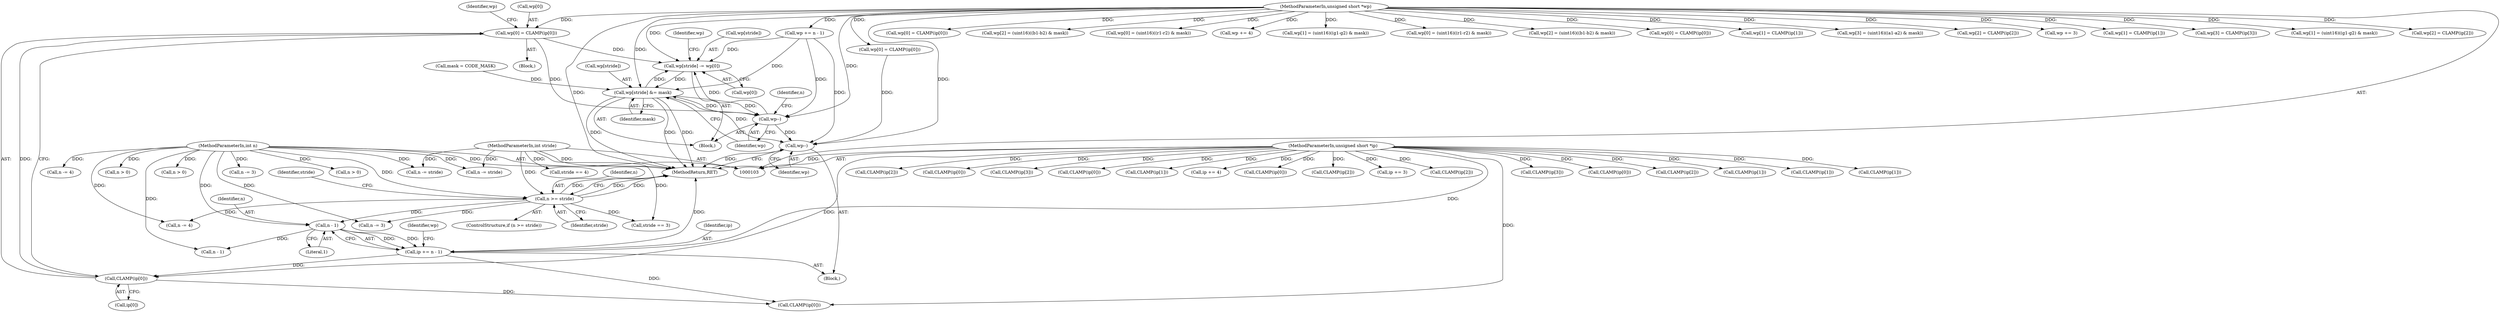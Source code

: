 digraph "1_libtiff_83a4b92815ea04969d494416eaae3d4c6b338e4a#diff-c8b4b355f9b5c06d585b23138e1c185f@del" {
"1000405" [label="(Call,wp[0] = CLAMP(ip[0]))"];
"1000409" [label="(Call,CLAMP(ip[0]))"];
"1000385" [label="(Call,ip += n - 1)"];
"1000387" [label="(Call,n - 1)"];
"1000124" [label="(Call,n >= stride)"];
"1000105" [label="(MethodParameterIn,int n)"];
"1000106" [label="(MethodParameterIn,int stride)"];
"1000104" [label="(MethodParameterIn,unsigned short *ip)"];
"1000107" [label="(MethodParameterIn,unsigned short *wp)"];
"1000413" [label="(Call,wp[stride] -= wp[0])"];
"1000420" [label="(Call,wp[stride] &= mask)"];
"1000425" [label="(Call,wp--)"];
"1000440" [label="(Call,wp--)"];
"1000410" [label="(Call,ip[0])"];
"1000163" [label="(Call,n -= 3)"];
"1000365" [label="(Call,CLAMP(ip[3]))"];
"1000171" [label="(Call,n -= 3)"];
"1000135" [label="(Call,wp[0] = CLAMP(ip[0]))"];
"1000104" [label="(MethodParameterIn,unsigned short *ip)"];
"1000139" [label="(Call,CLAMP(ip[0]))"];
"1000159" [label="(Call,CLAMP(ip[2]))"];
"1000120" [label="(Call,mask = CODE_MASK)"];
"1000123" [label="(ControlStructure,if (n >= stride))"];
"1000262" [label="(Call,CLAMP(ip[1]))"];
"1000426" [label="(Identifier,wp)"];
"1000202" [label="(Call,CLAMP(ip[1]))"];
"1000105" [label="(MethodParameterIn,int n)"];
"1000149" [label="(Call,CLAMP(ip[1]))"];
"1000422" [label="(Identifier,wp)"];
"1000391" [label="(Identifier,wp)"];
"1000107" [label="(MethodParameterIn,unsigned short *wp)"];
"1000405" [label="(Call,wp[0] = CLAMP(ip[0]))"];
"1000387" [label="(Call,n - 1)"];
"1000272" [label="(Call,CLAMP(ip[2]))"];
"1000290" [label="(Call,n > 0)"];
"1000349" [label="(Call,wp[2] = (uint16)((b1-b2) & mask))"];
"1000294" [label="(Call,n -= 4)"];
"1000403" [label="(Block,)"];
"1000442" [label="(MethodReturn,RET)"];
"1000402" [label="(Block,)"];
"1000392" [label="(Call,n - 1)"];
"1000309" [label="(Call,wp[0] = (uint16)((r1-r2) & mask))"];
"1000297" [label="(Call,wp += 4)"];
"1000182" [label="(Call,CLAMP(ip[0]))"];
"1000286" [label="(Call,n -= 4)"];
"1000436" [label="(Call,CLAMP(ip[0]))"];
"1000329" [label="(Call,wp[1] = (uint16)((g1-g2) & mask))"];
"1000395" [label="(Call,n -= stride)"];
"1000440" [label="(Call,wp--)"];
"1000124" [label="(Call,n >= stride)"];
"1000186" [label="(Call,wp[0] = (uint16)((r1-r2) & mask))"];
"1000226" [label="(Call,wp[2] = (uint16)((b1-b2) & mask))"];
"1000427" [label="(Call,n -= stride)"];
"1000421" [label="(Call,wp[stride])"];
"1000248" [label="(Call,wp[0] = CLAMP(ip[0]))"];
"1000441" [label="(Identifier,wp)"];
"1000282" [label="(Call,CLAMP(ip[3]))"];
"1000386" [label="(Identifier,ip)"];
"1000417" [label="(Call,wp[0])"];
"1000258" [label="(Call,wp[1] = CLAMP(ip[1]))"];
"1000390" [label="(Call,wp += n - 1)"];
"1000252" [label="(Call,CLAMP(ip[0]))"];
"1000425" [label="(Call,wp--)"];
"1000428" [label="(Identifier,n)"];
"1000126" [label="(Identifier,stride)"];
"1000325" [label="(Call,CLAMP(ip[1]))"];
"1000409" [label="(Call,CLAMP(ip[0]))"];
"1000106" [label="(MethodParameterIn,int stride)"];
"1000415" [label="(Identifier,wp)"];
"1000300" [label="(Call,ip += 4)"];
"1000414" [label="(Call,wp[stride])"];
"1000432" [label="(Call,wp[0] = CLAMP(ip[0]))"];
"1000384" [label="(Block,)"];
"1000399" [label="(Call,n > 0)"];
"1000369" [label="(Call,wp[3] = (uint16)((a1-a2) & mask))"];
"1000268" [label="(Call,wp[2] = CLAMP(ip[2]))"];
"1000174" [label="(Call,wp += 3)"];
"1000424" [label="(Identifier,mask)"];
"1000305" [label="(Call,CLAMP(ip[0]))"];
"1000145" [label="(Call,wp[1] = CLAMP(ip[1]))"];
"1000222" [label="(Call,CLAMP(ip[2]))"];
"1000420" [label="(Call,wp[stride] &= mask)"];
"1000388" [label="(Identifier,n)"];
"1000413" [label="(Call,wp[stride] -= wp[0])"];
"1000389" [label="(Literal,1)"];
"1000129" [label="(Call,stride == 3)"];
"1000406" [label="(Call,wp[0])"];
"1000177" [label="(Call,ip += 3)"];
"1000130" [label="(Identifier,stride)"];
"1000125" [label="(Identifier,n)"];
"1000278" [label="(Call,wp[3] = CLAMP(ip[3]))"];
"1000167" [label="(Call,n > 0)"];
"1000242" [label="(Call,stride == 4)"];
"1000385" [label="(Call,ip += n - 1)"];
"1000345" [label="(Call,CLAMP(ip[2]))"];
"1000206" [label="(Call,wp[1] = (uint16)((g1-g2) & mask))"];
"1000155" [label="(Call,wp[2] = CLAMP(ip[2]))"];
"1000405" -> "1000403"  [label="AST: "];
"1000405" -> "1000409"  [label="CFG: "];
"1000406" -> "1000405"  [label="AST: "];
"1000409" -> "1000405"  [label="AST: "];
"1000415" -> "1000405"  [label="CFG: "];
"1000409" -> "1000405"  [label="DDG: "];
"1000107" -> "1000405"  [label="DDG: "];
"1000405" -> "1000413"  [label="DDG: "];
"1000405" -> "1000425"  [label="DDG: "];
"1000409" -> "1000410"  [label="CFG: "];
"1000410" -> "1000409"  [label="AST: "];
"1000385" -> "1000409"  [label="DDG: "];
"1000104" -> "1000409"  [label="DDG: "];
"1000409" -> "1000436"  [label="DDG: "];
"1000385" -> "1000384"  [label="AST: "];
"1000385" -> "1000387"  [label="CFG: "];
"1000386" -> "1000385"  [label="AST: "];
"1000387" -> "1000385"  [label="AST: "];
"1000391" -> "1000385"  [label="CFG: "];
"1000385" -> "1000442"  [label="DDG: "];
"1000387" -> "1000385"  [label="DDG: "];
"1000387" -> "1000385"  [label="DDG: "];
"1000104" -> "1000385"  [label="DDG: "];
"1000385" -> "1000436"  [label="DDG: "];
"1000387" -> "1000389"  [label="CFG: "];
"1000388" -> "1000387"  [label="AST: "];
"1000389" -> "1000387"  [label="AST: "];
"1000124" -> "1000387"  [label="DDG: "];
"1000105" -> "1000387"  [label="DDG: "];
"1000387" -> "1000392"  [label="DDG: "];
"1000124" -> "1000123"  [label="AST: "];
"1000124" -> "1000126"  [label="CFG: "];
"1000125" -> "1000124"  [label="AST: "];
"1000126" -> "1000124"  [label="AST: "];
"1000130" -> "1000124"  [label="CFG: "];
"1000442" -> "1000124"  [label="CFG: "];
"1000124" -> "1000442"  [label="DDG: "];
"1000124" -> "1000442"  [label="DDG: "];
"1000124" -> "1000442"  [label="DDG: "];
"1000105" -> "1000124"  [label="DDG: "];
"1000106" -> "1000124"  [label="DDG: "];
"1000124" -> "1000129"  [label="DDG: "];
"1000124" -> "1000163"  [label="DDG: "];
"1000124" -> "1000286"  [label="DDG: "];
"1000105" -> "1000103"  [label="AST: "];
"1000105" -> "1000442"  [label="DDG: "];
"1000105" -> "1000163"  [label="DDG: "];
"1000105" -> "1000167"  [label="DDG: "];
"1000105" -> "1000171"  [label="DDG: "];
"1000105" -> "1000286"  [label="DDG: "];
"1000105" -> "1000290"  [label="DDG: "];
"1000105" -> "1000294"  [label="DDG: "];
"1000105" -> "1000392"  [label="DDG: "];
"1000105" -> "1000395"  [label="DDG: "];
"1000105" -> "1000399"  [label="DDG: "];
"1000105" -> "1000427"  [label="DDG: "];
"1000106" -> "1000103"  [label="AST: "];
"1000106" -> "1000442"  [label="DDG: "];
"1000106" -> "1000129"  [label="DDG: "];
"1000106" -> "1000242"  [label="DDG: "];
"1000106" -> "1000395"  [label="DDG: "];
"1000106" -> "1000427"  [label="DDG: "];
"1000104" -> "1000103"  [label="AST: "];
"1000104" -> "1000442"  [label="DDG: "];
"1000104" -> "1000139"  [label="DDG: "];
"1000104" -> "1000149"  [label="DDG: "];
"1000104" -> "1000159"  [label="DDG: "];
"1000104" -> "1000177"  [label="DDG: "];
"1000104" -> "1000182"  [label="DDG: "];
"1000104" -> "1000202"  [label="DDG: "];
"1000104" -> "1000222"  [label="DDG: "];
"1000104" -> "1000252"  [label="DDG: "];
"1000104" -> "1000262"  [label="DDG: "];
"1000104" -> "1000272"  [label="DDG: "];
"1000104" -> "1000282"  [label="DDG: "];
"1000104" -> "1000300"  [label="DDG: "];
"1000104" -> "1000305"  [label="DDG: "];
"1000104" -> "1000325"  [label="DDG: "];
"1000104" -> "1000345"  [label="DDG: "];
"1000104" -> "1000365"  [label="DDG: "];
"1000104" -> "1000436"  [label="DDG: "];
"1000107" -> "1000103"  [label="AST: "];
"1000107" -> "1000442"  [label="DDG: "];
"1000107" -> "1000135"  [label="DDG: "];
"1000107" -> "1000145"  [label="DDG: "];
"1000107" -> "1000155"  [label="DDG: "];
"1000107" -> "1000174"  [label="DDG: "];
"1000107" -> "1000186"  [label="DDG: "];
"1000107" -> "1000206"  [label="DDG: "];
"1000107" -> "1000226"  [label="DDG: "];
"1000107" -> "1000248"  [label="DDG: "];
"1000107" -> "1000258"  [label="DDG: "];
"1000107" -> "1000268"  [label="DDG: "];
"1000107" -> "1000278"  [label="DDG: "];
"1000107" -> "1000297"  [label="DDG: "];
"1000107" -> "1000309"  [label="DDG: "];
"1000107" -> "1000329"  [label="DDG: "];
"1000107" -> "1000349"  [label="DDG: "];
"1000107" -> "1000369"  [label="DDG: "];
"1000107" -> "1000390"  [label="DDG: "];
"1000107" -> "1000413"  [label="DDG: "];
"1000107" -> "1000420"  [label="DDG: "];
"1000107" -> "1000425"  [label="DDG: "];
"1000107" -> "1000432"  [label="DDG: "];
"1000107" -> "1000440"  [label="DDG: "];
"1000413" -> "1000402"  [label="AST: "];
"1000413" -> "1000417"  [label="CFG: "];
"1000414" -> "1000413"  [label="AST: "];
"1000417" -> "1000413"  [label="AST: "];
"1000422" -> "1000413"  [label="CFG: "];
"1000425" -> "1000413"  [label="DDG: "];
"1000390" -> "1000413"  [label="DDG: "];
"1000420" -> "1000413"  [label="DDG: "];
"1000413" -> "1000420"  [label="DDG: "];
"1000420" -> "1000402"  [label="AST: "];
"1000420" -> "1000424"  [label="CFG: "];
"1000421" -> "1000420"  [label="AST: "];
"1000424" -> "1000420"  [label="AST: "];
"1000426" -> "1000420"  [label="CFG: "];
"1000420" -> "1000442"  [label="DDG: "];
"1000420" -> "1000442"  [label="DDG: "];
"1000420" -> "1000442"  [label="DDG: "];
"1000390" -> "1000420"  [label="DDG: "];
"1000425" -> "1000420"  [label="DDG: "];
"1000120" -> "1000420"  [label="DDG: "];
"1000420" -> "1000425"  [label="DDG: "];
"1000420" -> "1000440"  [label="DDG: "];
"1000425" -> "1000402"  [label="AST: "];
"1000425" -> "1000426"  [label="CFG: "];
"1000426" -> "1000425"  [label="AST: "];
"1000428" -> "1000425"  [label="CFG: "];
"1000390" -> "1000425"  [label="DDG: "];
"1000425" -> "1000440"  [label="DDG: "];
"1000440" -> "1000384"  [label="AST: "];
"1000440" -> "1000441"  [label="CFG: "];
"1000441" -> "1000440"  [label="AST: "];
"1000442" -> "1000440"  [label="CFG: "];
"1000440" -> "1000442"  [label="DDG: "];
"1000432" -> "1000440"  [label="DDG: "];
"1000390" -> "1000440"  [label="DDG: "];
}
